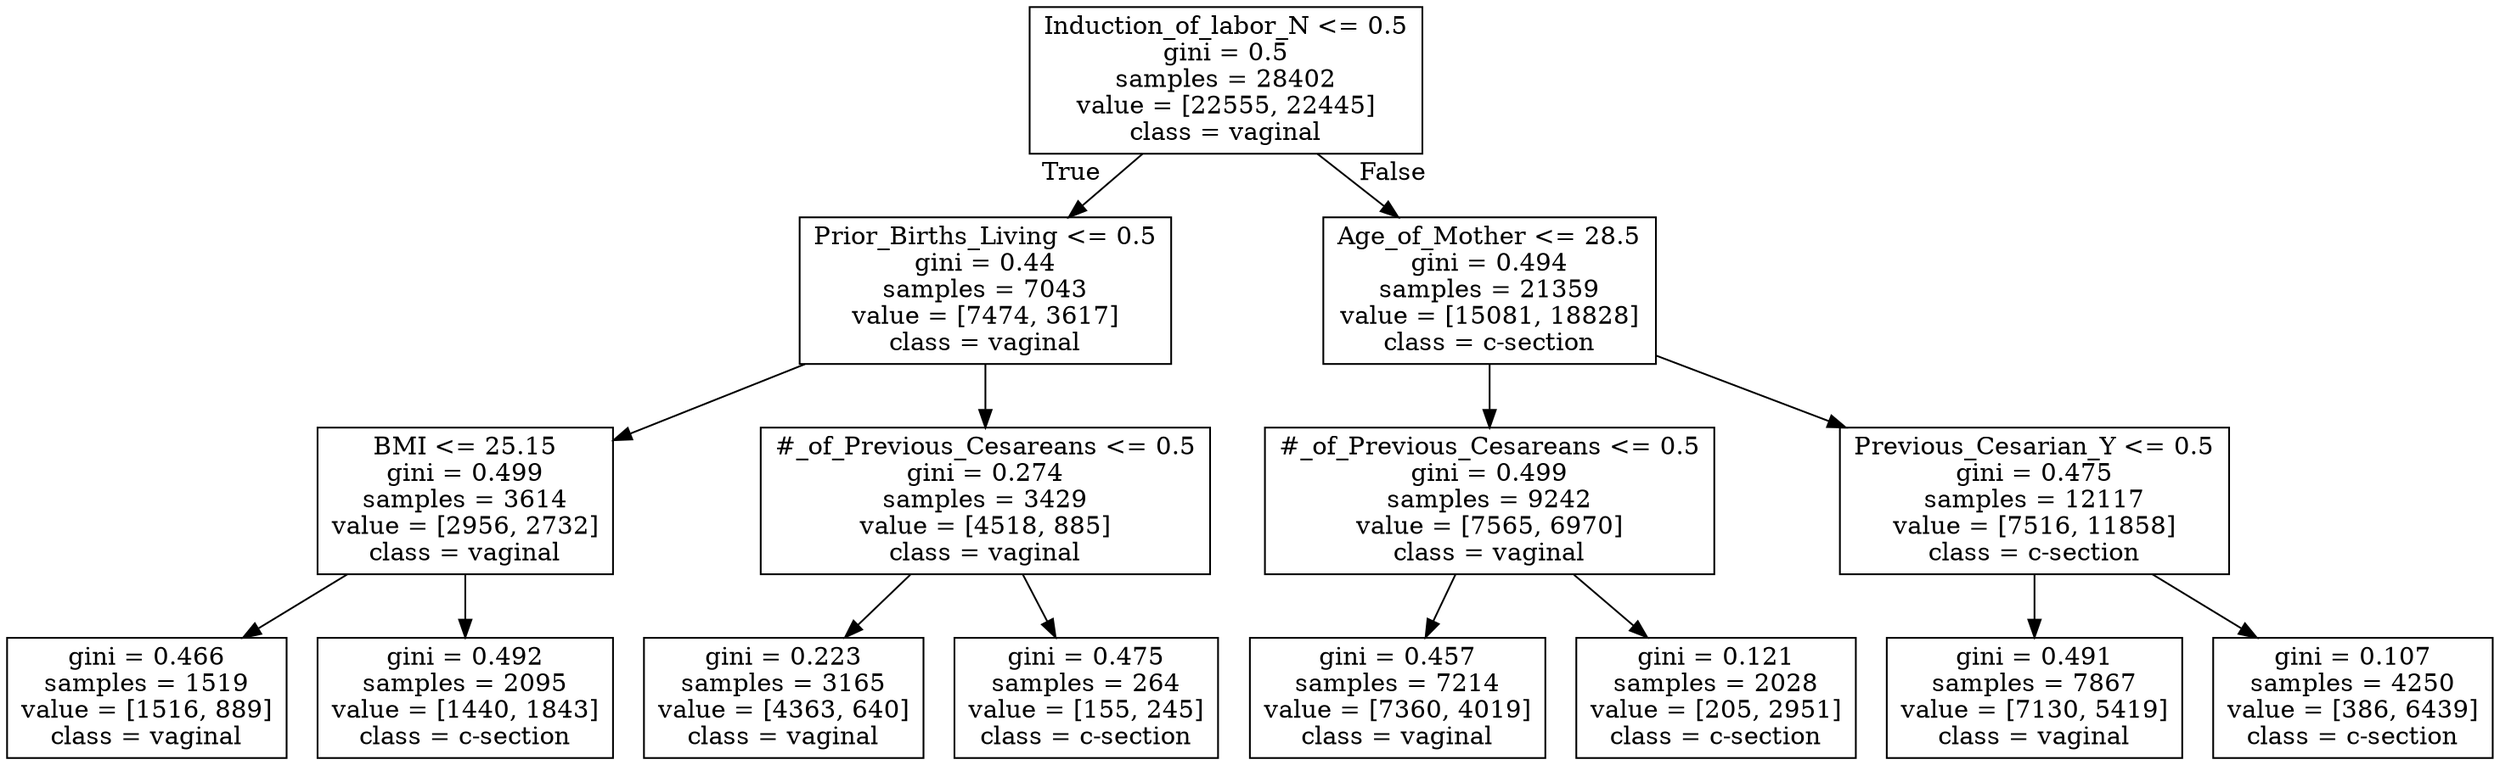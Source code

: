digraph Tree {
node [shape=box] ;
0 [label="Induction_of_labor_N <= 0.5\ngini = 0.5\nsamples = 28402\nvalue = [22555, 22445]\nclass = vaginal"] ;
1 [label="Prior_Births_Living <= 0.5\ngini = 0.44\nsamples = 7043\nvalue = [7474, 3617]\nclass = vaginal"] ;
0 -> 1 [labeldistance=2.5, labelangle=45, headlabel="True"] ;
2 [label="BMI <= 25.15\ngini = 0.499\nsamples = 3614\nvalue = [2956, 2732]\nclass = vaginal"] ;
1 -> 2 ;
3 [label="gini = 0.466\nsamples = 1519\nvalue = [1516, 889]\nclass = vaginal"] ;
2 -> 3 ;
4 [label="gini = 0.492\nsamples = 2095\nvalue = [1440, 1843]\nclass = c-section"] ;
2 -> 4 ;
5 [label="#_of_Previous_Cesareans <= 0.5\ngini = 0.274\nsamples = 3429\nvalue = [4518, 885]\nclass = vaginal"] ;
1 -> 5 ;
6 [label="gini = 0.223\nsamples = 3165\nvalue = [4363, 640]\nclass = vaginal"] ;
5 -> 6 ;
7 [label="gini = 0.475\nsamples = 264\nvalue = [155, 245]\nclass = c-section"] ;
5 -> 7 ;
8 [label="Age_of_Mother <= 28.5\ngini = 0.494\nsamples = 21359\nvalue = [15081, 18828]\nclass = c-section"] ;
0 -> 8 [labeldistance=2.5, labelangle=-45, headlabel="False"] ;
9 [label="#_of_Previous_Cesareans <= 0.5\ngini = 0.499\nsamples = 9242\nvalue = [7565, 6970]\nclass = vaginal"] ;
8 -> 9 ;
10 [label="gini = 0.457\nsamples = 7214\nvalue = [7360, 4019]\nclass = vaginal"] ;
9 -> 10 ;
11 [label="gini = 0.121\nsamples = 2028\nvalue = [205, 2951]\nclass = c-section"] ;
9 -> 11 ;
12 [label="Previous_Cesarian_Y <= 0.5\ngini = 0.475\nsamples = 12117\nvalue = [7516, 11858]\nclass = c-section"] ;
8 -> 12 ;
13 [label="gini = 0.491\nsamples = 7867\nvalue = [7130, 5419]\nclass = vaginal"] ;
12 -> 13 ;
14 [label="gini = 0.107\nsamples = 4250\nvalue = [386, 6439]\nclass = c-section"] ;
12 -> 14 ;
}
